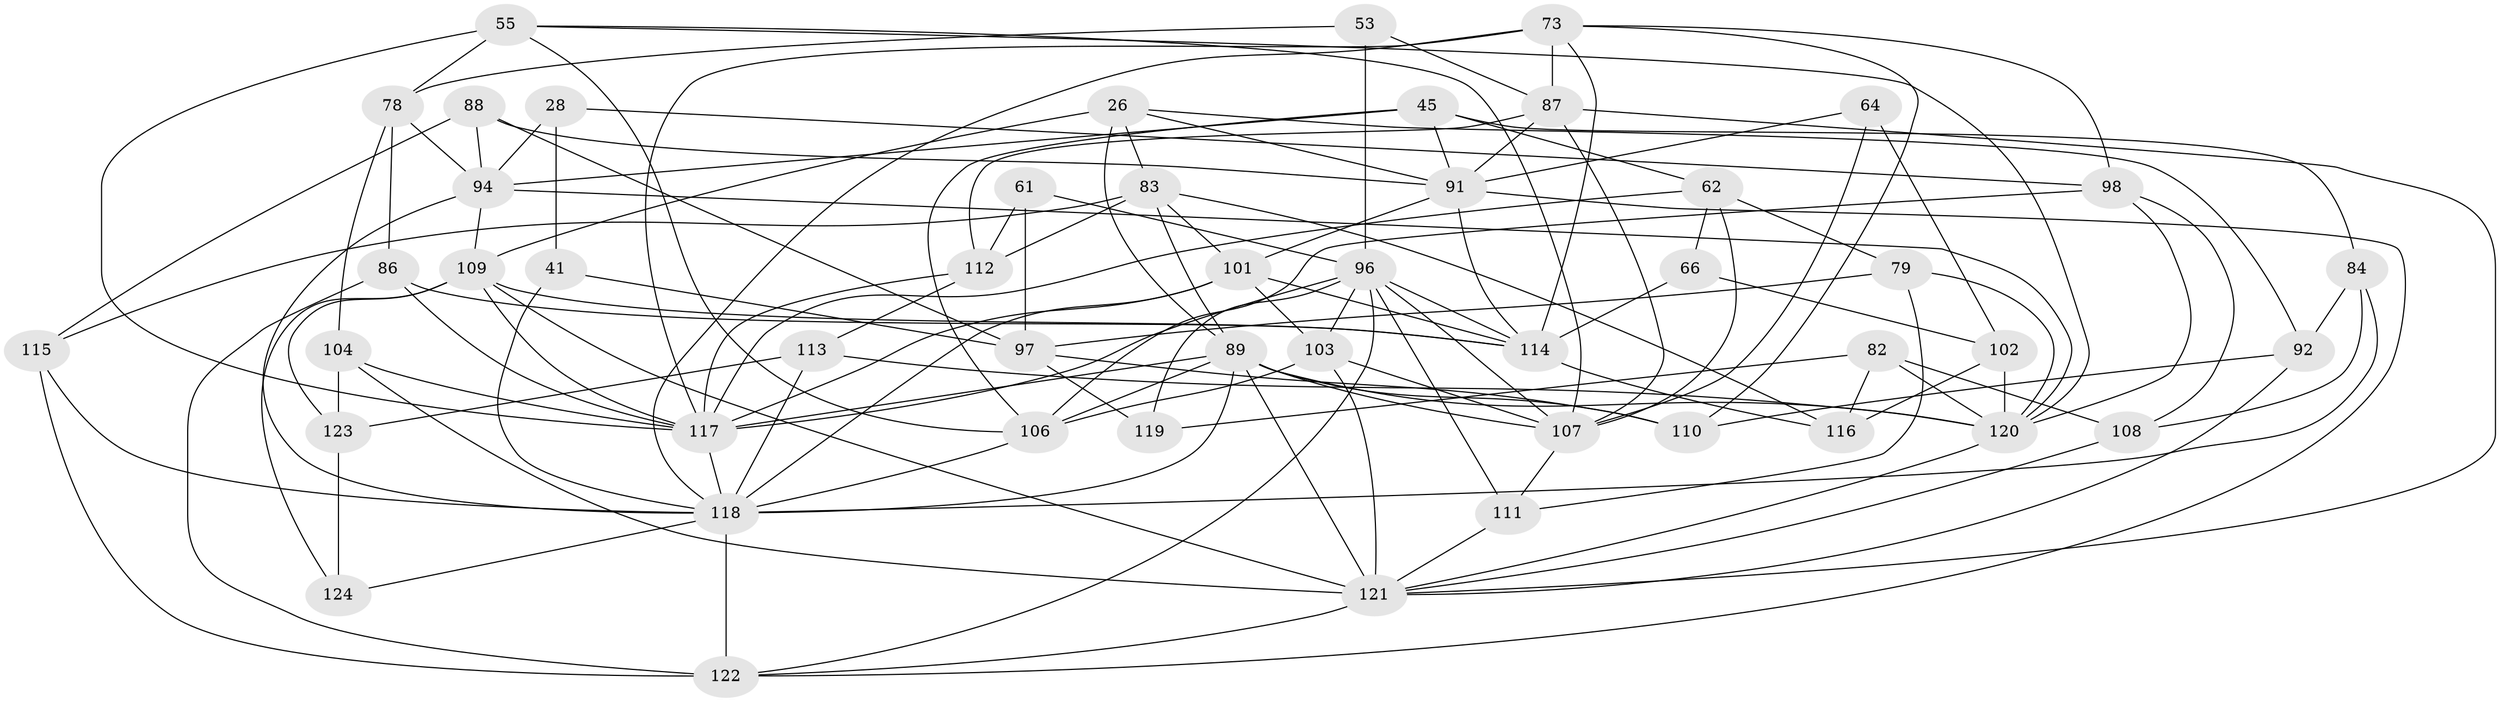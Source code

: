 // original degree distribution, {4: 1.0}
// Generated by graph-tools (version 1.1) at 2025/02/03/04/25 22:02:07]
// undirected, 49 vertices, 132 edges
graph export_dot {
graph [start="1"]
  node [color=gray90,style=filled];
  26 [super="+22"];
  28;
  41;
  45 [super="+27"];
  53;
  55 [super="+42"];
  61;
  62 [super="+51"];
  64;
  66;
  73 [super="+16"];
  78 [super="+38"];
  79;
  82;
  83 [super="+29+50"];
  84;
  86;
  87 [super="+24+75"];
  88;
  89 [super="+7+69+71"];
  91 [super="+70+72"];
  92;
  94 [super="+9+58"];
  96 [super="+14+47+76"];
  97 [super="+56"];
  98 [super="+1"];
  101 [super="+2+19+57"];
  102 [super="+31"];
  103 [super="+99"];
  104 [super="+100"];
  106 [super="+46"];
  107 [super="+40"];
  108;
  109 [super="+49"];
  110;
  111;
  112 [super="+35"];
  113;
  114 [super="+32+80"];
  115 [super="+81"];
  116;
  117 [super="+43+33+67"];
  118 [super="+77+105"];
  119;
  120 [super="+12+36+85"];
  121 [super="+52+90+63"];
  122 [super="+37+39+93"];
  123 [super="+30"];
  124;
  26 -- 109 [weight=2];
  26 -- 83;
  26 -- 92;
  26 -- 89;
  26 -- 91;
  28 -- 98 [weight=2];
  28 -- 41;
  28 -- 94;
  41 -- 97 [weight=2];
  41 -- 118;
  45 -- 84;
  45 -- 94 [weight=2];
  45 -- 106;
  45 -- 62;
  45 -- 91;
  53 -- 96 [weight=2];
  53 -- 87;
  53 -- 78;
  55 -- 107;
  55 -- 78 [weight=2];
  55 -- 120;
  55 -- 106;
  55 -- 117;
  61 -- 112 [weight=2];
  61 -- 97;
  61 -- 96;
  62 -- 79;
  62 -- 107 [weight=2];
  62 -- 66;
  62 -- 117;
  64 -- 91;
  64 -- 102 [weight=2];
  64 -- 107;
  66 -- 102 [weight=2];
  66 -- 114;
  73 -- 98;
  73 -- 114 [weight=2];
  73 -- 110;
  73 -- 117;
  73 -- 87 [weight=2];
  73 -- 118 [weight=3];
  78 -- 86;
  78 -- 104;
  78 -- 94;
  79 -- 111;
  79 -- 120;
  79 -- 97;
  82 -- 108;
  82 -- 119;
  82 -- 116;
  82 -- 120;
  83 -- 112;
  83 -- 101 [weight=2];
  83 -- 115 [weight=2];
  83 -- 116;
  83 -- 89;
  84 -- 108;
  84 -- 92;
  84 -- 118;
  86 -- 117;
  86 -- 114;
  86 -- 122;
  87 -- 107 [weight=2];
  87 -- 112;
  87 -- 91 [weight=2];
  87 -- 121 [weight=2];
  88 -- 94;
  88 -- 115;
  88 -- 97;
  88 -- 91;
  89 -- 110;
  89 -- 106;
  89 -- 107 [weight=2];
  89 -- 117;
  89 -- 118 [weight=3];
  89 -- 120 [weight=2];
  89 -- 121 [weight=2];
  91 -- 101;
  91 -- 114 [weight=2];
  91 -- 122;
  92 -- 110;
  92 -- 121;
  94 -- 120;
  94 -- 109;
  94 -- 118;
  96 -- 119;
  96 -- 117 [weight=3];
  96 -- 122;
  96 -- 114 [weight=3];
  96 -- 111;
  96 -- 103;
  96 -- 107;
  97 -- 119 [weight=2];
  97 -- 110;
  98 -- 106;
  98 -- 108;
  98 -- 120;
  101 -- 117 [weight=2];
  101 -- 103;
  101 -- 114 [weight=3];
  101 -- 118;
  102 -- 116;
  102 -- 120;
  103 -- 107 [weight=2];
  103 -- 106;
  103 -- 121;
  104 -- 121 [weight=2];
  104 -- 123 [weight=2];
  104 -- 117;
  106 -- 118;
  107 -- 111;
  108 -- 121;
  109 -- 123;
  109 -- 117;
  109 -- 114;
  109 -- 124;
  109 -- 121;
  111 -- 121;
  112 -- 113;
  112 -- 117;
  113 -- 120;
  113 -- 123;
  113 -- 118;
  114 -- 116;
  115 -- 122 [weight=2];
  115 -- 118;
  117 -- 118;
  118 -- 122 [weight=3];
  118 -- 124;
  120 -- 121;
  121 -- 122 [weight=2];
  123 -- 124 [weight=2];
}
